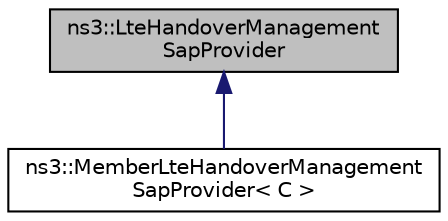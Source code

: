 digraph "ns3::LteHandoverManagementSapProvider"
{
 // LATEX_PDF_SIZE
  edge [fontname="Helvetica",fontsize="10",labelfontname="Helvetica",labelfontsize="10"];
  node [fontname="Helvetica",fontsize="10",shape=record];
  Node1 [label="ns3::LteHandoverManagement\lSapProvider",height=0.2,width=0.4,color="black", fillcolor="grey75", style="filled", fontcolor="black",tooltip="Service Access Point (SAP) offered by the handover algorithm instance to the eNodeB RRC instance."];
  Node1 -> Node2 [dir="back",color="midnightblue",fontsize="10",style="solid",fontname="Helvetica"];
  Node2 [label="ns3::MemberLteHandoverManagement\lSapProvider\< C \>",height=0.2,width=0.4,color="black", fillcolor="white", style="filled",URL="$classns3_1_1_member_lte_handover_management_sap_provider.html",tooltip="Template for the implementation of the LteHandoverManagementSapProvider as a member of an owner class..."];
}
